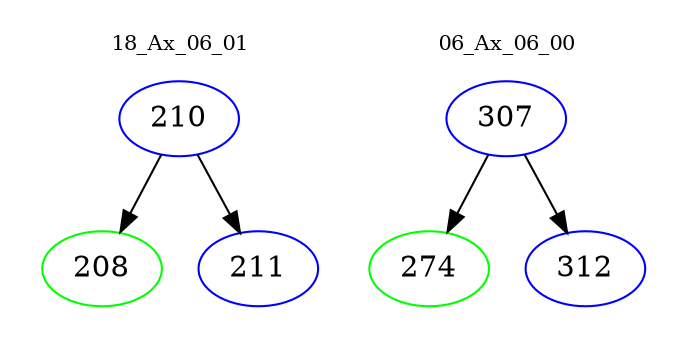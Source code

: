 digraph{
subgraph cluster_0 {
color = white
label = "18_Ax_06_01";
fontsize=10;
T0_210 [label="210", color="blue"]
T0_210 -> T0_208 [color="black"]
T0_208 [label="208", color="green"]
T0_210 -> T0_211 [color="black"]
T0_211 [label="211", color="blue"]
}
subgraph cluster_1 {
color = white
label = "06_Ax_06_00";
fontsize=10;
T1_307 [label="307", color="blue"]
T1_307 -> T1_274 [color="black"]
T1_274 [label="274", color="green"]
T1_307 -> T1_312 [color="black"]
T1_312 [label="312", color="blue"]
}
}
